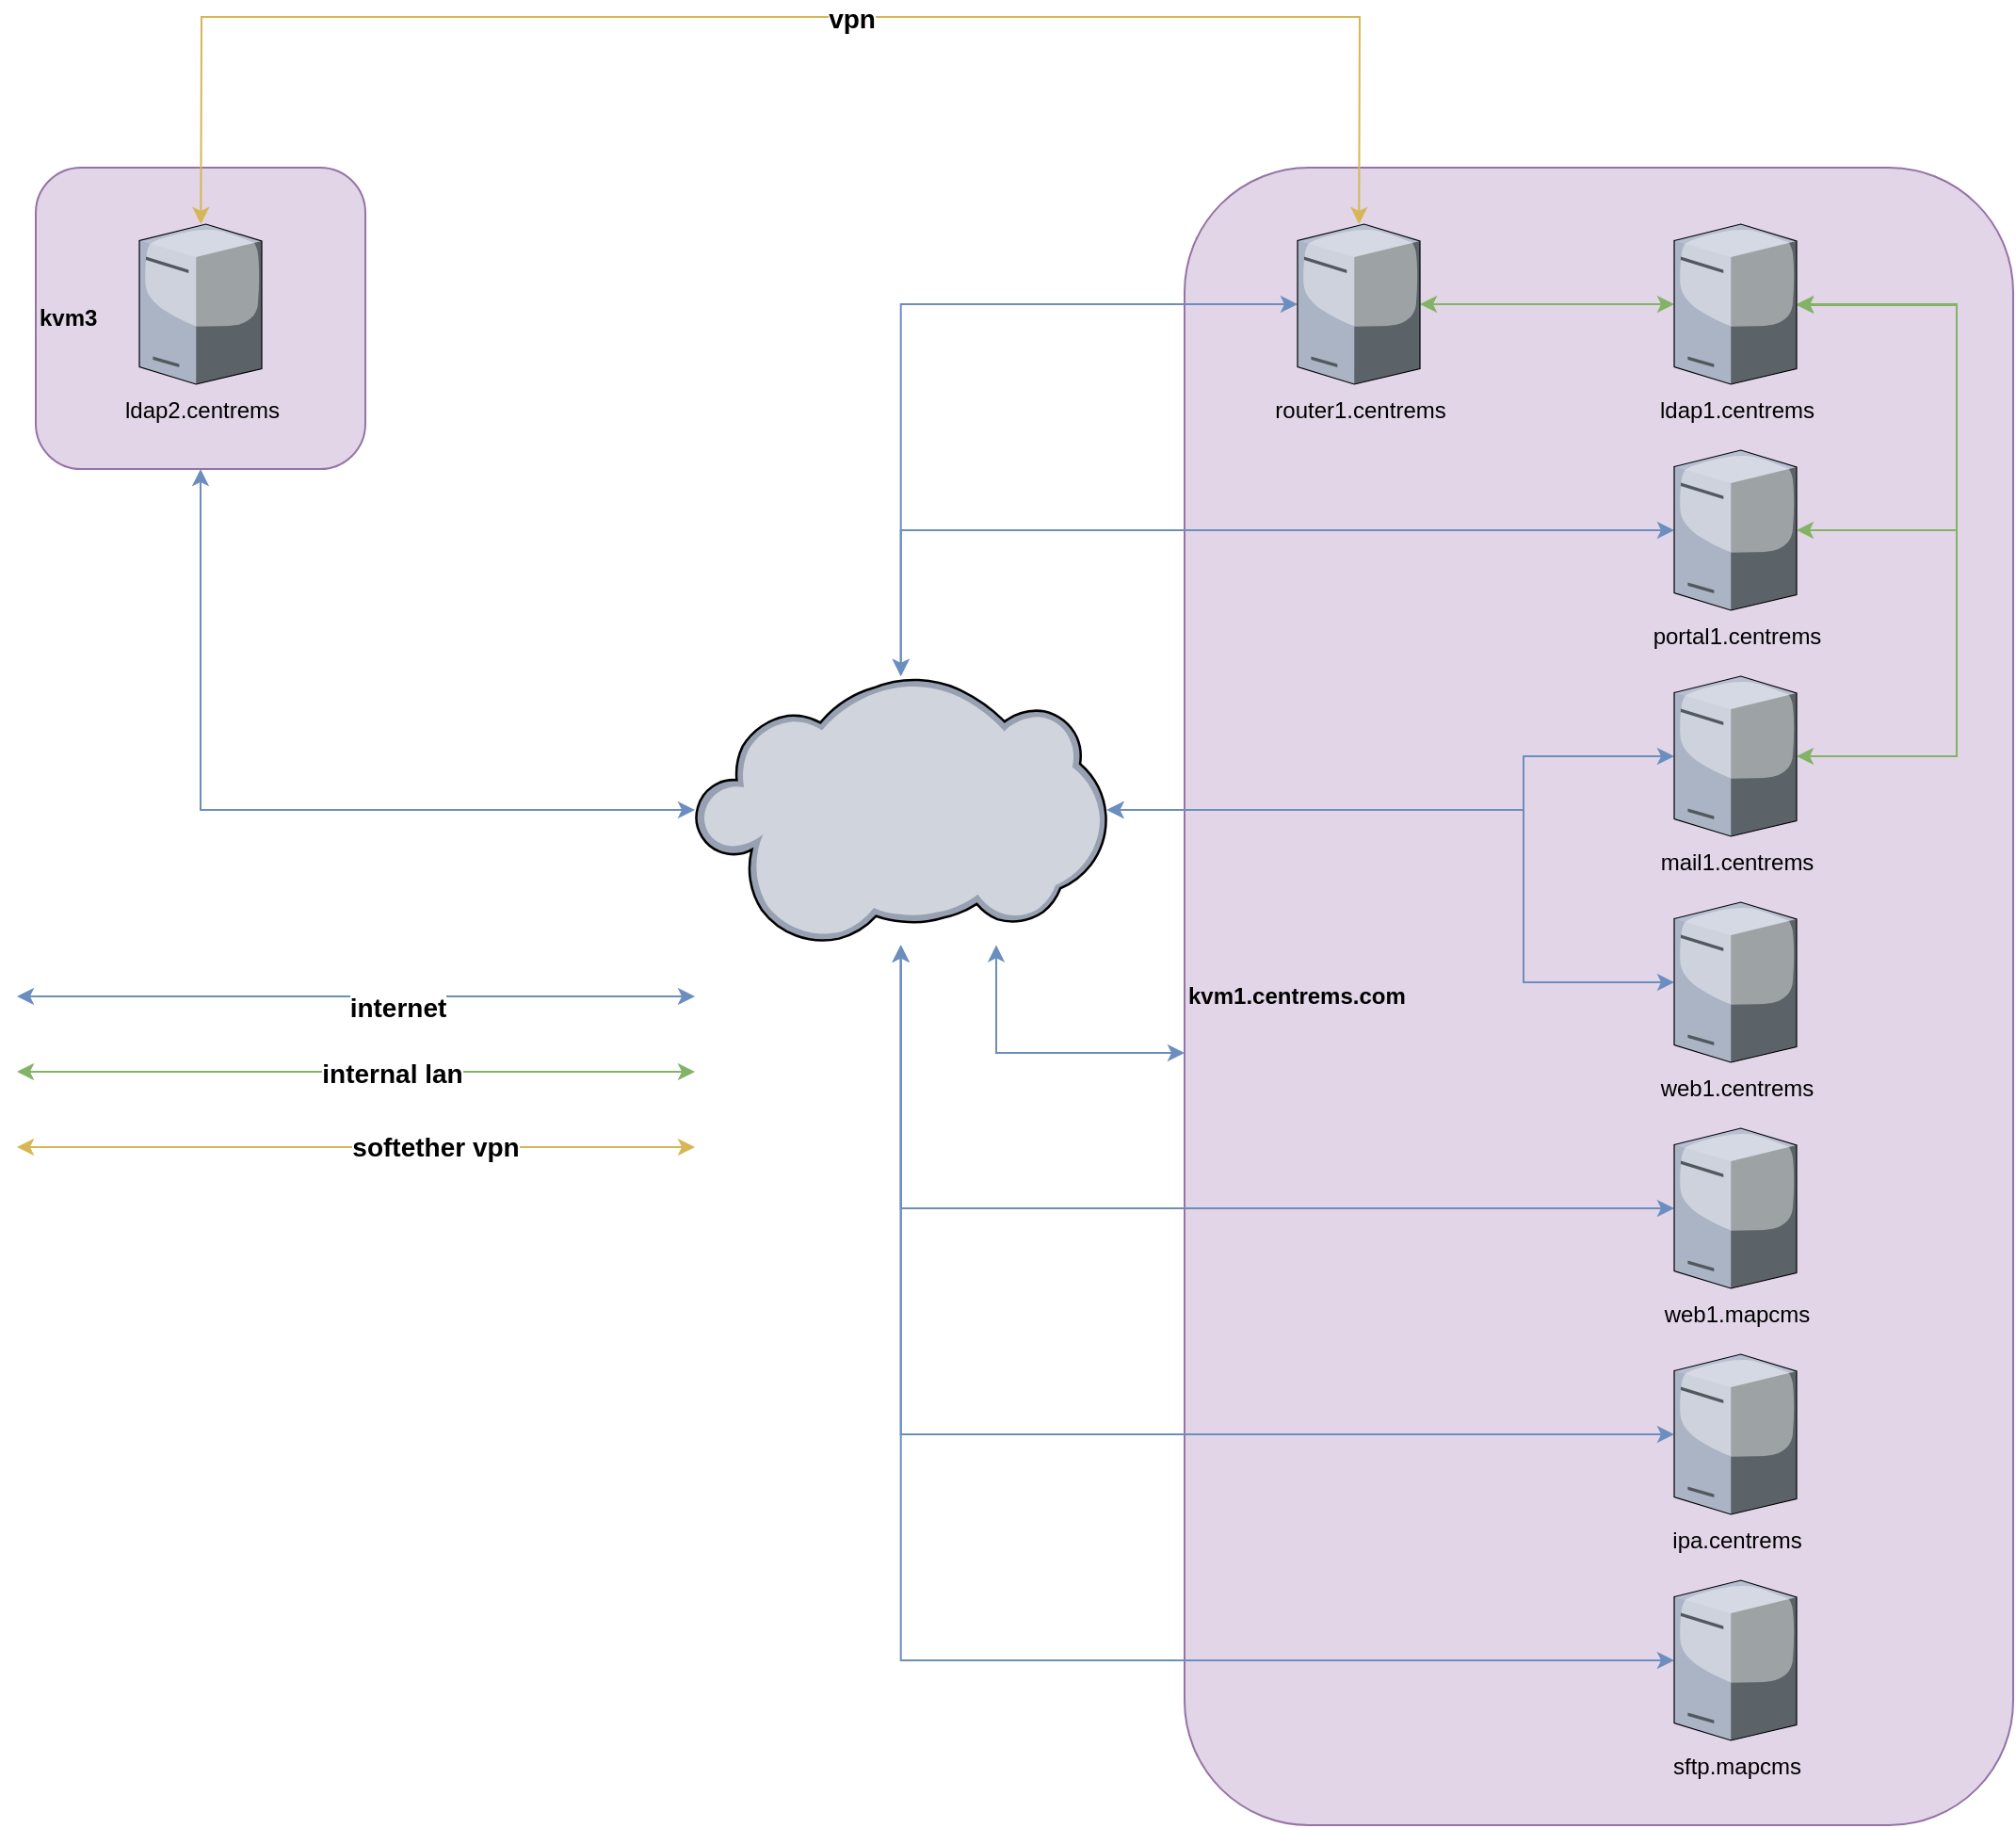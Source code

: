 <mxfile version="20.5.1" type="github">
  <diagram name="Page-1" id="c37626ed-c26b-45fb-9056-f9ebc6bb27b6">
    <mxGraphModel dx="2123" dy="1272" grid="1" gridSize="10" guides="1" tooltips="1" connect="1" arrows="1" fold="1" page="1" pageScale="1" pageWidth="1100" pageHeight="850" background="none" math="0" shadow="0">
      <root>
        <mxCell id="0" />
        <mxCell id="1" parent="0" />
        <mxCell id="YZMO5WbZFimtpBgHQZfo-31" value="&lt;b&gt;kvm3&lt;/b&gt;" style="rounded=1;whiteSpace=wrap;html=1;fillColor=#e1d5e7;align=left;strokeColor=#9673a6;" vertex="1" parent="1">
          <mxGeometry x="170" y="320" width="175" height="160" as="geometry" />
        </mxCell>
        <mxCell id="YZMO5WbZFimtpBgHQZfo-34" value="" style="edgeStyle=orthogonalEdgeStyle;rounded=0;orthogonalLoop=1;jettySize=auto;html=1;strokeWidth=1;fillColor=#dae8fc;strokeColor=#6c8ebf;startArrow=classic;startFill=1;" edge="1" parent="1" source="YZMO5WbZFimtpBgHQZfo-32" target="YZMO5WbZFimtpBgHQZfo-18">
          <mxGeometry relative="1" as="geometry">
            <Array as="points">
              <mxPoint x="680" y="790" />
            </Array>
          </mxGeometry>
        </mxCell>
        <mxCell id="YZMO5WbZFimtpBgHQZfo-32" value="&lt;b&gt;kvm1.centrems.com&lt;/b&gt;" style="rounded=1;whiteSpace=wrap;html=1;fillColor=#e1d5e7;align=left;strokeColor=#9673a6;" vertex="1" parent="1">
          <mxGeometry x="780" y="320" width="440" height="880" as="geometry" />
        </mxCell>
        <mxCell id="YZMO5WbZFimtpBgHQZfo-22" value="" style="edgeStyle=orthogonalEdgeStyle;rounded=0;orthogonalLoop=1;jettySize=auto;html=1;fillColor=#dae8fc;strokeColor=#6c8ebf;startArrow=classic;startFill=1;" edge="1" parent="1" source="YZMO5WbZFimtpBgHQZfo-5" target="YZMO5WbZFimtpBgHQZfo-18">
          <mxGeometry relative="1" as="geometry">
            <mxPoint x="760" y="392.5" as="targetPoint" />
          </mxGeometry>
        </mxCell>
        <mxCell id="YZMO5WbZFimtpBgHQZfo-33" value="" style="edgeStyle=orthogonalEdgeStyle;rounded=0;orthogonalLoop=1;jettySize=auto;html=1;strokeWidth=1;fillColor=#d5e8d4;strokeColor=#82b366;startArrow=classic;startFill=1;" edge="1" parent="1" source="YZMO5WbZFimtpBgHQZfo-5" target="YZMO5WbZFimtpBgHQZfo-8">
          <mxGeometry relative="1" as="geometry">
            <mxPoint x="985" y="392.5" as="targetPoint" />
          </mxGeometry>
        </mxCell>
        <mxCell id="YZMO5WbZFimtpBgHQZfo-5" value="router1.centrems" style="verticalLabelPosition=bottom;sketch=0;aspect=fixed;html=1;verticalAlign=top;strokeColor=none;align=center;outlineConnect=0;shape=mxgraph.citrix.license_server;" vertex="1" parent="1">
          <mxGeometry x="840" y="350" width="65" height="85" as="geometry" />
        </mxCell>
        <mxCell id="YZMO5WbZFimtpBgHQZfo-23" value="" style="edgeStyle=orthogonalEdgeStyle;rounded=0;orthogonalLoop=1;jettySize=auto;html=1;fillColor=#dae8fc;strokeColor=#6c8ebf;startArrow=classic;startFill=1;" edge="1" parent="1" source="YZMO5WbZFimtpBgHQZfo-6" target="YZMO5WbZFimtpBgHQZfo-18">
          <mxGeometry relative="1" as="geometry">
            <mxPoint x="960" y="512.5" as="targetPoint" />
          </mxGeometry>
        </mxCell>
        <mxCell id="YZMO5WbZFimtpBgHQZfo-29" value="" style="edgeStyle=orthogonalEdgeStyle;rounded=0;orthogonalLoop=1;jettySize=auto;html=1;fillColor=#d5e8d4;strokeColor=#82b366;startArrow=classic;startFill=1;" edge="1" parent="1" source="YZMO5WbZFimtpBgHQZfo-6" target="YZMO5WbZFimtpBgHQZfo-8">
          <mxGeometry relative="1" as="geometry">
            <mxPoint x="1185" y="512.5" as="targetPoint" />
            <Array as="points">
              <mxPoint x="1190" y="513" />
              <mxPoint x="1190" y="393" />
            </Array>
          </mxGeometry>
        </mxCell>
        <mxCell id="YZMO5WbZFimtpBgHQZfo-6" value="portal1.centrems" style="verticalLabelPosition=bottom;sketch=0;aspect=fixed;html=1;verticalAlign=top;strokeColor=none;align=center;outlineConnect=0;shape=mxgraph.citrix.license_server;" vertex="1" parent="1">
          <mxGeometry x="1040" y="470" width="65" height="85" as="geometry" />
        </mxCell>
        <mxCell id="YZMO5WbZFimtpBgHQZfo-24" value="" style="edgeStyle=orthogonalEdgeStyle;rounded=0;orthogonalLoop=1;jettySize=auto;html=1;fillColor=#dae8fc;strokeColor=#6c8ebf;startArrow=classic;startFill=1;" edge="1" parent="1" source="YZMO5WbZFimtpBgHQZfo-7" target="YZMO5WbZFimtpBgHQZfo-18">
          <mxGeometry relative="1" as="geometry">
            <mxPoint x="960" y="632.5" as="targetPoint" />
            <Array as="points">
              <mxPoint x="960" y="633" />
              <mxPoint x="960" y="661" />
            </Array>
          </mxGeometry>
        </mxCell>
        <mxCell id="YZMO5WbZFimtpBgHQZfo-30" value="" style="edgeStyle=orthogonalEdgeStyle;rounded=0;orthogonalLoop=1;jettySize=auto;html=1;fillColor=#d5e8d4;strokeColor=#82b366;startArrow=classic;startFill=1;" edge="1" parent="1" source="YZMO5WbZFimtpBgHQZfo-7" target="YZMO5WbZFimtpBgHQZfo-8">
          <mxGeometry relative="1" as="geometry">
            <mxPoint x="1185" y="632.5" as="targetPoint" />
            <Array as="points">
              <mxPoint x="1190" y="632.5" />
              <mxPoint x="1190" y="392.5" />
            </Array>
          </mxGeometry>
        </mxCell>
        <mxCell id="YZMO5WbZFimtpBgHQZfo-7" value="mail1.centrems" style="verticalLabelPosition=bottom;sketch=0;aspect=fixed;html=1;verticalAlign=top;strokeColor=none;align=center;outlineConnect=0;shape=mxgraph.citrix.license_server;" vertex="1" parent="1">
          <mxGeometry x="1040" y="590" width="65" height="85" as="geometry" />
        </mxCell>
        <mxCell id="YZMO5WbZFimtpBgHQZfo-8" value="ldap1.centrems" style="verticalLabelPosition=bottom;sketch=0;aspect=fixed;html=1;verticalAlign=top;strokeColor=none;align=center;outlineConnect=0;shape=mxgraph.citrix.license_server;" vertex="1" parent="1">
          <mxGeometry x="1040" y="350" width="65" height="85" as="geometry" />
        </mxCell>
        <mxCell id="YZMO5WbZFimtpBgHQZfo-25" value="" style="edgeStyle=orthogonalEdgeStyle;rounded=0;orthogonalLoop=1;jettySize=auto;html=1;strokeWidth=1;fillColor=#dae8fc;strokeColor=#6c8ebf;startArrow=classic;startFill=1;" edge="1" parent="1" source="YZMO5WbZFimtpBgHQZfo-9" target="YZMO5WbZFimtpBgHQZfo-18">
          <mxGeometry relative="1" as="geometry">
            <mxPoint x="960" y="752.5" as="targetPoint" />
            <Array as="points">
              <mxPoint x="960" y="753" />
              <mxPoint x="960" y="661" />
            </Array>
          </mxGeometry>
        </mxCell>
        <mxCell id="YZMO5WbZFimtpBgHQZfo-9" value="web1.centrems" style="verticalLabelPosition=bottom;sketch=0;aspect=fixed;html=1;verticalAlign=top;strokeColor=none;align=center;outlineConnect=0;shape=mxgraph.citrix.license_server;" vertex="1" parent="1">
          <mxGeometry x="1040" y="710" width="65" height="85" as="geometry" />
        </mxCell>
        <mxCell id="YZMO5WbZFimtpBgHQZfo-21" value="" style="edgeStyle=orthogonalEdgeStyle;rounded=0;orthogonalLoop=1;jettySize=auto;html=1;fillColor=#dae8fc;strokeColor=#6c8ebf;startArrow=classic;startFill=1;" edge="1" parent="1" source="YZMO5WbZFimtpBgHQZfo-10" target="YZMO5WbZFimtpBgHQZfo-18">
          <mxGeometry relative="1" as="geometry">
            <mxPoint x="960" y="872.5" as="targetPoint" />
          </mxGeometry>
        </mxCell>
        <mxCell id="YZMO5WbZFimtpBgHQZfo-10" value="web1.mapcms" style="verticalLabelPosition=bottom;sketch=0;aspect=fixed;html=1;verticalAlign=top;strokeColor=none;align=center;outlineConnect=0;shape=mxgraph.citrix.license_server;" vertex="1" parent="1">
          <mxGeometry x="1040" y="830" width="65" height="85" as="geometry" />
        </mxCell>
        <mxCell id="YZMO5WbZFimtpBgHQZfo-19" value="" style="edgeStyle=orthogonalEdgeStyle;rounded=0;orthogonalLoop=1;jettySize=auto;html=1;fillColor=#dae8fc;strokeColor=#6c8ebf;startArrow=classic;startFill=1;" edge="1" parent="1" source="YZMO5WbZFimtpBgHQZfo-13" target="YZMO5WbZFimtpBgHQZfo-18">
          <mxGeometry relative="1" as="geometry">
            <mxPoint x="670" y="740" as="targetPoint" />
          </mxGeometry>
        </mxCell>
        <mxCell id="YZMO5WbZFimtpBgHQZfo-13" value="sftp.mapcms" style="verticalLabelPosition=bottom;sketch=0;aspect=fixed;html=1;verticalAlign=top;strokeColor=none;align=center;outlineConnect=0;shape=mxgraph.citrix.license_server;" vertex="1" parent="1">
          <mxGeometry x="1040" y="1070" width="65" height="85" as="geometry" />
        </mxCell>
        <mxCell id="YZMO5WbZFimtpBgHQZfo-20" value="" style="edgeStyle=orthogonalEdgeStyle;rounded=0;orthogonalLoop=1;jettySize=auto;html=1;fillColor=#dae8fc;strokeColor=#6c8ebf;startArrow=classic;startFill=1;" edge="1" parent="1" source="YZMO5WbZFimtpBgHQZfo-14" target="YZMO5WbZFimtpBgHQZfo-18">
          <mxGeometry relative="1" as="geometry">
            <mxPoint x="960" y="992.5" as="targetPoint" />
          </mxGeometry>
        </mxCell>
        <mxCell id="YZMO5WbZFimtpBgHQZfo-14" value="ipa.centrems" style="verticalLabelPosition=bottom;sketch=0;aspect=fixed;html=1;verticalAlign=top;strokeColor=none;align=center;outlineConnect=0;shape=mxgraph.citrix.license_server;" vertex="1" parent="1">
          <mxGeometry x="1040" y="950" width="65" height="85" as="geometry" />
        </mxCell>
        <mxCell id="YZMO5WbZFimtpBgHQZfo-16" value="ldap2.centrems" style="verticalLabelPosition=bottom;sketch=0;aspect=fixed;html=1;verticalAlign=top;strokeColor=none;align=center;outlineConnect=0;shape=mxgraph.citrix.license_server;" vertex="1" parent="1">
          <mxGeometry x="225" y="350" width="65" height="85" as="geometry" />
        </mxCell>
        <mxCell id="YZMO5WbZFimtpBgHQZfo-18" value="" style="verticalLabelPosition=bottom;sketch=0;aspect=fixed;html=1;verticalAlign=top;strokeColor=none;align=center;outlineConnect=0;shape=mxgraph.citrix.cloud;" vertex="1" parent="1">
          <mxGeometry x="520" y="590" width="218.71" height="142.74" as="geometry" />
        </mxCell>
        <mxCell id="YZMO5WbZFimtpBgHQZfo-35" value="" style="edgeStyle=orthogonalEdgeStyle;rounded=0;orthogonalLoop=1;jettySize=auto;html=1;strokeWidth=1;fillColor=#dae8fc;strokeColor=#6c8ebf;startArrow=classic;startFill=1;" edge="1" parent="1" source="YZMO5WbZFimtpBgHQZfo-31" target="YZMO5WbZFimtpBgHQZfo-18">
          <mxGeometry relative="1" as="geometry">
            <mxPoint x="425" y="405" as="targetPoint" />
            <Array as="points">
              <mxPoint x="258" y="661" />
            </Array>
          </mxGeometry>
        </mxCell>
        <mxCell id="YZMO5WbZFimtpBgHQZfo-36" value="" style="endArrow=classic;startArrow=classic;html=1;rounded=0;strokeWidth=1;fillColor=#fff2cc;strokeColor=#d6b656;" edge="1" parent="1" source="YZMO5WbZFimtpBgHQZfo-16" target="YZMO5WbZFimtpBgHQZfo-5">
          <mxGeometry width="50" height="50" relative="1" as="geometry">
            <mxPoint x="630" y="790" as="sourcePoint" />
            <mxPoint x="680" y="740" as="targetPoint" />
            <Array as="points">
              <mxPoint x="258" y="240" />
              <mxPoint x="510" y="240" />
              <mxPoint x="873" y="240" />
            </Array>
          </mxGeometry>
        </mxCell>
        <mxCell id="YZMO5WbZFimtpBgHQZfo-37" value="&lt;font style=&quot;font-size: 14px;&quot;&gt;&lt;b&gt;vpn&lt;/b&gt;&lt;/font&gt;" style="edgeLabel;html=1;align=center;verticalAlign=middle;resizable=0;points=[];" vertex="1" connectable="0" parent="YZMO5WbZFimtpBgHQZfo-36">
          <mxGeometry x="0.087" y="-1" relative="1" as="geometry">
            <mxPoint x="1" as="offset" />
          </mxGeometry>
        </mxCell>
        <mxCell id="YZMO5WbZFimtpBgHQZfo-38" value="" style="endArrow=classic;startArrow=classic;html=1;rounded=0;strokeWidth=1;fontSize=14;fillColor=#dae8fc;strokeColor=#6c8ebf;" edge="1" parent="1">
          <mxGeometry width="50" height="50" relative="1" as="geometry">
            <mxPoint x="160" y="760" as="sourcePoint" />
            <mxPoint x="520" y="760" as="targetPoint" />
          </mxGeometry>
        </mxCell>
        <mxCell id="YZMO5WbZFimtpBgHQZfo-41" value="&lt;b&gt;internet&lt;/b&gt;" style="edgeLabel;html=1;align=center;verticalAlign=middle;resizable=0;points=[];fontSize=14;" vertex="1" connectable="0" parent="YZMO5WbZFimtpBgHQZfo-38">
          <mxGeometry x="0.122" y="-6" relative="1" as="geometry">
            <mxPoint as="offset" />
          </mxGeometry>
        </mxCell>
        <mxCell id="YZMO5WbZFimtpBgHQZfo-39" value="" style="endArrow=classic;startArrow=classic;html=1;rounded=0;strokeWidth=1;fontSize=14;fillColor=#d5e8d4;strokeColor=#82b366;" edge="1" parent="1">
          <mxGeometry width="50" height="50" relative="1" as="geometry">
            <mxPoint x="160" y="800.0" as="sourcePoint" />
            <mxPoint x="520" y="800.0" as="targetPoint" />
          </mxGeometry>
        </mxCell>
        <mxCell id="YZMO5WbZFimtpBgHQZfo-42" value="&lt;b&gt;internal lan&lt;/b&gt;" style="edgeLabel;html=1;align=center;verticalAlign=middle;resizable=0;points=[];fontSize=14;" vertex="1" connectable="0" parent="YZMO5WbZFimtpBgHQZfo-39">
          <mxGeometry x="0.104" y="-1" relative="1" as="geometry">
            <mxPoint as="offset" />
          </mxGeometry>
        </mxCell>
        <mxCell id="YZMO5WbZFimtpBgHQZfo-40" value="" style="endArrow=classic;startArrow=classic;html=1;rounded=0;strokeWidth=1;fontSize=14;fillColor=#fff2cc;strokeColor=#d6b656;" edge="1" parent="1">
          <mxGeometry width="50" height="50" relative="1" as="geometry">
            <mxPoint x="160" y="840.0" as="sourcePoint" />
            <mxPoint x="520" y="840.0" as="targetPoint" />
          </mxGeometry>
        </mxCell>
        <mxCell id="YZMO5WbZFimtpBgHQZfo-43" value="&lt;b&gt;softether vpn&lt;/b&gt;" style="edgeLabel;html=1;align=center;verticalAlign=middle;resizable=0;points=[];fontSize=14;" vertex="1" connectable="0" parent="YZMO5WbZFimtpBgHQZfo-40">
          <mxGeometry x="0.233" relative="1" as="geometry">
            <mxPoint as="offset" />
          </mxGeometry>
        </mxCell>
      </root>
    </mxGraphModel>
  </diagram>
</mxfile>
